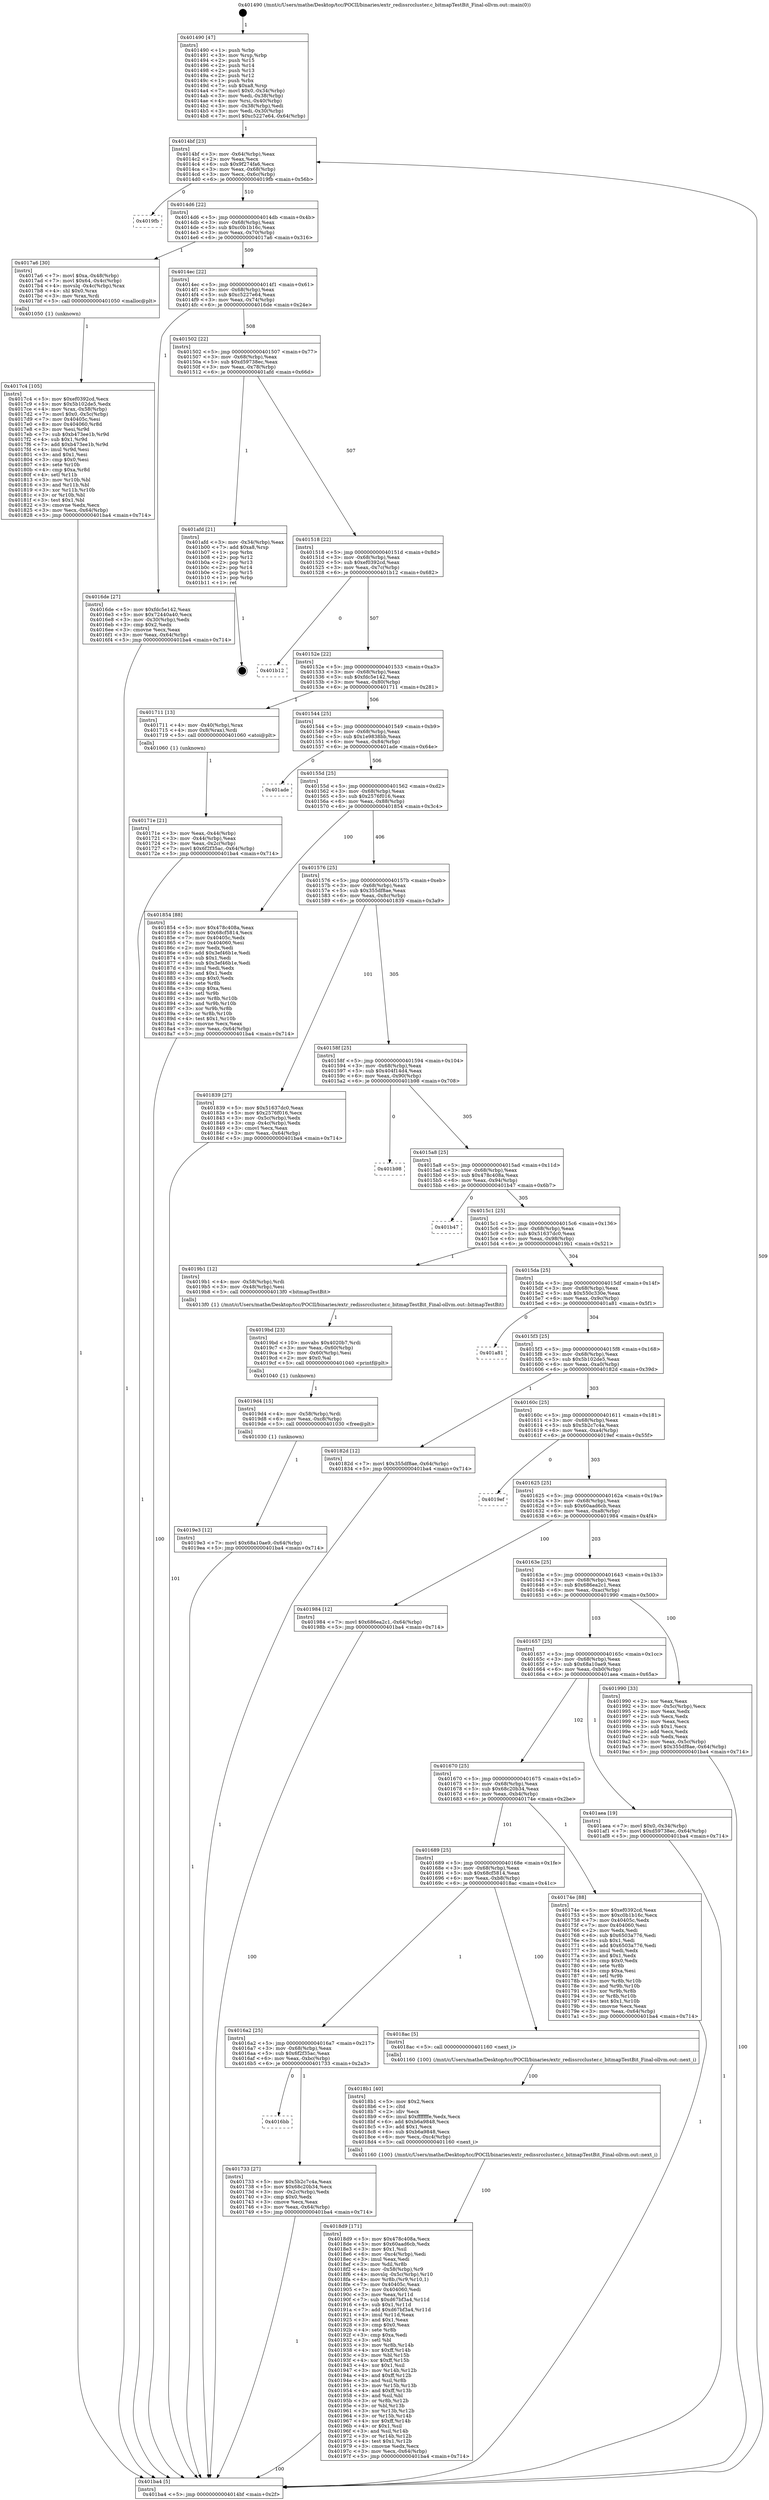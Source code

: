 digraph "0x401490" {
  label = "0x401490 (/mnt/c/Users/mathe/Desktop/tcc/POCII/binaries/extr_redissrccluster.c_bitmapTestBit_Final-ollvm.out::main(0))"
  labelloc = "t"
  node[shape=record]

  Entry [label="",width=0.3,height=0.3,shape=circle,fillcolor=black,style=filled]
  "0x4014bf" [label="{
     0x4014bf [23]\l
     | [instrs]\l
     &nbsp;&nbsp;0x4014bf \<+3\>: mov -0x64(%rbp),%eax\l
     &nbsp;&nbsp;0x4014c2 \<+2\>: mov %eax,%ecx\l
     &nbsp;&nbsp;0x4014c4 \<+6\>: sub $0x9f274fa6,%ecx\l
     &nbsp;&nbsp;0x4014ca \<+3\>: mov %eax,-0x68(%rbp)\l
     &nbsp;&nbsp;0x4014cd \<+3\>: mov %ecx,-0x6c(%rbp)\l
     &nbsp;&nbsp;0x4014d0 \<+6\>: je 00000000004019fb \<main+0x56b\>\l
  }"]
  "0x4019fb" [label="{
     0x4019fb\l
  }", style=dashed]
  "0x4014d6" [label="{
     0x4014d6 [22]\l
     | [instrs]\l
     &nbsp;&nbsp;0x4014d6 \<+5\>: jmp 00000000004014db \<main+0x4b\>\l
     &nbsp;&nbsp;0x4014db \<+3\>: mov -0x68(%rbp),%eax\l
     &nbsp;&nbsp;0x4014de \<+5\>: sub $0xc0b1b16c,%eax\l
     &nbsp;&nbsp;0x4014e3 \<+3\>: mov %eax,-0x70(%rbp)\l
     &nbsp;&nbsp;0x4014e6 \<+6\>: je 00000000004017a6 \<main+0x316\>\l
  }"]
  Exit [label="",width=0.3,height=0.3,shape=circle,fillcolor=black,style=filled,peripheries=2]
  "0x4017a6" [label="{
     0x4017a6 [30]\l
     | [instrs]\l
     &nbsp;&nbsp;0x4017a6 \<+7\>: movl $0xa,-0x48(%rbp)\l
     &nbsp;&nbsp;0x4017ad \<+7\>: movl $0x64,-0x4c(%rbp)\l
     &nbsp;&nbsp;0x4017b4 \<+4\>: movslq -0x4c(%rbp),%rax\l
     &nbsp;&nbsp;0x4017b8 \<+4\>: shl $0x0,%rax\l
     &nbsp;&nbsp;0x4017bc \<+3\>: mov %rax,%rdi\l
     &nbsp;&nbsp;0x4017bf \<+5\>: call 0000000000401050 \<malloc@plt\>\l
     | [calls]\l
     &nbsp;&nbsp;0x401050 \{1\} (unknown)\l
  }"]
  "0x4014ec" [label="{
     0x4014ec [22]\l
     | [instrs]\l
     &nbsp;&nbsp;0x4014ec \<+5\>: jmp 00000000004014f1 \<main+0x61\>\l
     &nbsp;&nbsp;0x4014f1 \<+3\>: mov -0x68(%rbp),%eax\l
     &nbsp;&nbsp;0x4014f4 \<+5\>: sub $0xc5227e64,%eax\l
     &nbsp;&nbsp;0x4014f9 \<+3\>: mov %eax,-0x74(%rbp)\l
     &nbsp;&nbsp;0x4014fc \<+6\>: je 00000000004016de \<main+0x24e\>\l
  }"]
  "0x4019e3" [label="{
     0x4019e3 [12]\l
     | [instrs]\l
     &nbsp;&nbsp;0x4019e3 \<+7\>: movl $0x68a10ae9,-0x64(%rbp)\l
     &nbsp;&nbsp;0x4019ea \<+5\>: jmp 0000000000401ba4 \<main+0x714\>\l
  }"]
  "0x4016de" [label="{
     0x4016de [27]\l
     | [instrs]\l
     &nbsp;&nbsp;0x4016de \<+5\>: mov $0xfdc5e142,%eax\l
     &nbsp;&nbsp;0x4016e3 \<+5\>: mov $0x72440a40,%ecx\l
     &nbsp;&nbsp;0x4016e8 \<+3\>: mov -0x30(%rbp),%edx\l
     &nbsp;&nbsp;0x4016eb \<+3\>: cmp $0x2,%edx\l
     &nbsp;&nbsp;0x4016ee \<+3\>: cmovne %ecx,%eax\l
     &nbsp;&nbsp;0x4016f1 \<+3\>: mov %eax,-0x64(%rbp)\l
     &nbsp;&nbsp;0x4016f4 \<+5\>: jmp 0000000000401ba4 \<main+0x714\>\l
  }"]
  "0x401502" [label="{
     0x401502 [22]\l
     | [instrs]\l
     &nbsp;&nbsp;0x401502 \<+5\>: jmp 0000000000401507 \<main+0x77\>\l
     &nbsp;&nbsp;0x401507 \<+3\>: mov -0x68(%rbp),%eax\l
     &nbsp;&nbsp;0x40150a \<+5\>: sub $0xd59738ec,%eax\l
     &nbsp;&nbsp;0x40150f \<+3\>: mov %eax,-0x78(%rbp)\l
     &nbsp;&nbsp;0x401512 \<+6\>: je 0000000000401afd \<main+0x66d\>\l
  }"]
  "0x401ba4" [label="{
     0x401ba4 [5]\l
     | [instrs]\l
     &nbsp;&nbsp;0x401ba4 \<+5\>: jmp 00000000004014bf \<main+0x2f\>\l
  }"]
  "0x401490" [label="{
     0x401490 [47]\l
     | [instrs]\l
     &nbsp;&nbsp;0x401490 \<+1\>: push %rbp\l
     &nbsp;&nbsp;0x401491 \<+3\>: mov %rsp,%rbp\l
     &nbsp;&nbsp;0x401494 \<+2\>: push %r15\l
     &nbsp;&nbsp;0x401496 \<+2\>: push %r14\l
     &nbsp;&nbsp;0x401498 \<+2\>: push %r13\l
     &nbsp;&nbsp;0x40149a \<+2\>: push %r12\l
     &nbsp;&nbsp;0x40149c \<+1\>: push %rbx\l
     &nbsp;&nbsp;0x40149d \<+7\>: sub $0xa8,%rsp\l
     &nbsp;&nbsp;0x4014a4 \<+7\>: movl $0x0,-0x34(%rbp)\l
     &nbsp;&nbsp;0x4014ab \<+3\>: mov %edi,-0x38(%rbp)\l
     &nbsp;&nbsp;0x4014ae \<+4\>: mov %rsi,-0x40(%rbp)\l
     &nbsp;&nbsp;0x4014b2 \<+3\>: mov -0x38(%rbp),%edi\l
     &nbsp;&nbsp;0x4014b5 \<+3\>: mov %edi,-0x30(%rbp)\l
     &nbsp;&nbsp;0x4014b8 \<+7\>: movl $0xc5227e64,-0x64(%rbp)\l
  }"]
  "0x4019d4" [label="{
     0x4019d4 [15]\l
     | [instrs]\l
     &nbsp;&nbsp;0x4019d4 \<+4\>: mov -0x58(%rbp),%rdi\l
     &nbsp;&nbsp;0x4019d8 \<+6\>: mov %eax,-0xc8(%rbp)\l
     &nbsp;&nbsp;0x4019de \<+5\>: call 0000000000401030 \<free@plt\>\l
     | [calls]\l
     &nbsp;&nbsp;0x401030 \{1\} (unknown)\l
  }"]
  "0x401afd" [label="{
     0x401afd [21]\l
     | [instrs]\l
     &nbsp;&nbsp;0x401afd \<+3\>: mov -0x34(%rbp),%eax\l
     &nbsp;&nbsp;0x401b00 \<+7\>: add $0xa8,%rsp\l
     &nbsp;&nbsp;0x401b07 \<+1\>: pop %rbx\l
     &nbsp;&nbsp;0x401b08 \<+2\>: pop %r12\l
     &nbsp;&nbsp;0x401b0a \<+2\>: pop %r13\l
     &nbsp;&nbsp;0x401b0c \<+2\>: pop %r14\l
     &nbsp;&nbsp;0x401b0e \<+2\>: pop %r15\l
     &nbsp;&nbsp;0x401b10 \<+1\>: pop %rbp\l
     &nbsp;&nbsp;0x401b11 \<+1\>: ret\l
  }"]
  "0x401518" [label="{
     0x401518 [22]\l
     | [instrs]\l
     &nbsp;&nbsp;0x401518 \<+5\>: jmp 000000000040151d \<main+0x8d\>\l
     &nbsp;&nbsp;0x40151d \<+3\>: mov -0x68(%rbp),%eax\l
     &nbsp;&nbsp;0x401520 \<+5\>: sub $0xef0392cd,%eax\l
     &nbsp;&nbsp;0x401525 \<+3\>: mov %eax,-0x7c(%rbp)\l
     &nbsp;&nbsp;0x401528 \<+6\>: je 0000000000401b12 \<main+0x682\>\l
  }"]
  "0x4019bd" [label="{
     0x4019bd [23]\l
     | [instrs]\l
     &nbsp;&nbsp;0x4019bd \<+10\>: movabs $0x4020b7,%rdi\l
     &nbsp;&nbsp;0x4019c7 \<+3\>: mov %eax,-0x60(%rbp)\l
     &nbsp;&nbsp;0x4019ca \<+3\>: mov -0x60(%rbp),%esi\l
     &nbsp;&nbsp;0x4019cd \<+2\>: mov $0x0,%al\l
     &nbsp;&nbsp;0x4019cf \<+5\>: call 0000000000401040 \<printf@plt\>\l
     | [calls]\l
     &nbsp;&nbsp;0x401040 \{1\} (unknown)\l
  }"]
  "0x401b12" [label="{
     0x401b12\l
  }", style=dashed]
  "0x40152e" [label="{
     0x40152e [22]\l
     | [instrs]\l
     &nbsp;&nbsp;0x40152e \<+5\>: jmp 0000000000401533 \<main+0xa3\>\l
     &nbsp;&nbsp;0x401533 \<+3\>: mov -0x68(%rbp),%eax\l
     &nbsp;&nbsp;0x401536 \<+5\>: sub $0xfdc5e142,%eax\l
     &nbsp;&nbsp;0x40153b \<+3\>: mov %eax,-0x80(%rbp)\l
     &nbsp;&nbsp;0x40153e \<+6\>: je 0000000000401711 \<main+0x281\>\l
  }"]
  "0x4018d9" [label="{
     0x4018d9 [171]\l
     | [instrs]\l
     &nbsp;&nbsp;0x4018d9 \<+5\>: mov $0x478c408a,%ecx\l
     &nbsp;&nbsp;0x4018de \<+5\>: mov $0x60aad6cb,%edx\l
     &nbsp;&nbsp;0x4018e3 \<+3\>: mov $0x1,%sil\l
     &nbsp;&nbsp;0x4018e6 \<+6\>: mov -0xc4(%rbp),%edi\l
     &nbsp;&nbsp;0x4018ec \<+3\>: imul %eax,%edi\l
     &nbsp;&nbsp;0x4018ef \<+3\>: mov %dil,%r8b\l
     &nbsp;&nbsp;0x4018f2 \<+4\>: mov -0x58(%rbp),%r9\l
     &nbsp;&nbsp;0x4018f6 \<+4\>: movslq -0x5c(%rbp),%r10\l
     &nbsp;&nbsp;0x4018fa \<+4\>: mov %r8b,(%r9,%r10,1)\l
     &nbsp;&nbsp;0x4018fe \<+7\>: mov 0x40405c,%eax\l
     &nbsp;&nbsp;0x401905 \<+7\>: mov 0x404060,%edi\l
     &nbsp;&nbsp;0x40190c \<+3\>: mov %eax,%r11d\l
     &nbsp;&nbsp;0x40190f \<+7\>: sub $0xd67bf3a4,%r11d\l
     &nbsp;&nbsp;0x401916 \<+4\>: sub $0x1,%r11d\l
     &nbsp;&nbsp;0x40191a \<+7\>: add $0xd67bf3a4,%r11d\l
     &nbsp;&nbsp;0x401921 \<+4\>: imul %r11d,%eax\l
     &nbsp;&nbsp;0x401925 \<+3\>: and $0x1,%eax\l
     &nbsp;&nbsp;0x401928 \<+3\>: cmp $0x0,%eax\l
     &nbsp;&nbsp;0x40192b \<+4\>: sete %r8b\l
     &nbsp;&nbsp;0x40192f \<+3\>: cmp $0xa,%edi\l
     &nbsp;&nbsp;0x401932 \<+3\>: setl %bl\l
     &nbsp;&nbsp;0x401935 \<+3\>: mov %r8b,%r14b\l
     &nbsp;&nbsp;0x401938 \<+4\>: xor $0xff,%r14b\l
     &nbsp;&nbsp;0x40193c \<+3\>: mov %bl,%r15b\l
     &nbsp;&nbsp;0x40193f \<+4\>: xor $0xff,%r15b\l
     &nbsp;&nbsp;0x401943 \<+4\>: xor $0x1,%sil\l
     &nbsp;&nbsp;0x401947 \<+3\>: mov %r14b,%r12b\l
     &nbsp;&nbsp;0x40194a \<+4\>: and $0xff,%r12b\l
     &nbsp;&nbsp;0x40194e \<+3\>: and %sil,%r8b\l
     &nbsp;&nbsp;0x401951 \<+3\>: mov %r15b,%r13b\l
     &nbsp;&nbsp;0x401954 \<+4\>: and $0xff,%r13b\l
     &nbsp;&nbsp;0x401958 \<+3\>: and %sil,%bl\l
     &nbsp;&nbsp;0x40195b \<+3\>: or %r8b,%r12b\l
     &nbsp;&nbsp;0x40195e \<+3\>: or %bl,%r13b\l
     &nbsp;&nbsp;0x401961 \<+3\>: xor %r13b,%r12b\l
     &nbsp;&nbsp;0x401964 \<+3\>: or %r15b,%r14b\l
     &nbsp;&nbsp;0x401967 \<+4\>: xor $0xff,%r14b\l
     &nbsp;&nbsp;0x40196b \<+4\>: or $0x1,%sil\l
     &nbsp;&nbsp;0x40196f \<+3\>: and %sil,%r14b\l
     &nbsp;&nbsp;0x401972 \<+3\>: or %r14b,%r12b\l
     &nbsp;&nbsp;0x401975 \<+4\>: test $0x1,%r12b\l
     &nbsp;&nbsp;0x401979 \<+3\>: cmovne %edx,%ecx\l
     &nbsp;&nbsp;0x40197c \<+3\>: mov %ecx,-0x64(%rbp)\l
     &nbsp;&nbsp;0x40197f \<+5\>: jmp 0000000000401ba4 \<main+0x714\>\l
  }"]
  "0x401711" [label="{
     0x401711 [13]\l
     | [instrs]\l
     &nbsp;&nbsp;0x401711 \<+4\>: mov -0x40(%rbp),%rax\l
     &nbsp;&nbsp;0x401715 \<+4\>: mov 0x8(%rax),%rdi\l
     &nbsp;&nbsp;0x401719 \<+5\>: call 0000000000401060 \<atoi@plt\>\l
     | [calls]\l
     &nbsp;&nbsp;0x401060 \{1\} (unknown)\l
  }"]
  "0x401544" [label="{
     0x401544 [25]\l
     | [instrs]\l
     &nbsp;&nbsp;0x401544 \<+5\>: jmp 0000000000401549 \<main+0xb9\>\l
     &nbsp;&nbsp;0x401549 \<+3\>: mov -0x68(%rbp),%eax\l
     &nbsp;&nbsp;0x40154c \<+5\>: sub $0x1e9838bb,%eax\l
     &nbsp;&nbsp;0x401551 \<+6\>: mov %eax,-0x84(%rbp)\l
     &nbsp;&nbsp;0x401557 \<+6\>: je 0000000000401ade \<main+0x64e\>\l
  }"]
  "0x40171e" [label="{
     0x40171e [21]\l
     | [instrs]\l
     &nbsp;&nbsp;0x40171e \<+3\>: mov %eax,-0x44(%rbp)\l
     &nbsp;&nbsp;0x401721 \<+3\>: mov -0x44(%rbp),%eax\l
     &nbsp;&nbsp;0x401724 \<+3\>: mov %eax,-0x2c(%rbp)\l
     &nbsp;&nbsp;0x401727 \<+7\>: movl $0x6f2f35ac,-0x64(%rbp)\l
     &nbsp;&nbsp;0x40172e \<+5\>: jmp 0000000000401ba4 \<main+0x714\>\l
  }"]
  "0x4018b1" [label="{
     0x4018b1 [40]\l
     | [instrs]\l
     &nbsp;&nbsp;0x4018b1 \<+5\>: mov $0x2,%ecx\l
     &nbsp;&nbsp;0x4018b6 \<+1\>: cltd\l
     &nbsp;&nbsp;0x4018b7 \<+2\>: idiv %ecx\l
     &nbsp;&nbsp;0x4018b9 \<+6\>: imul $0xfffffffe,%edx,%ecx\l
     &nbsp;&nbsp;0x4018bf \<+6\>: add $0xb6a9848,%ecx\l
     &nbsp;&nbsp;0x4018c5 \<+3\>: add $0x1,%ecx\l
     &nbsp;&nbsp;0x4018c8 \<+6\>: sub $0xb6a9848,%ecx\l
     &nbsp;&nbsp;0x4018ce \<+6\>: mov %ecx,-0xc4(%rbp)\l
     &nbsp;&nbsp;0x4018d4 \<+5\>: call 0000000000401160 \<next_i\>\l
     | [calls]\l
     &nbsp;&nbsp;0x401160 \{100\} (/mnt/c/Users/mathe/Desktop/tcc/POCII/binaries/extr_redissrccluster.c_bitmapTestBit_Final-ollvm.out::next_i)\l
  }"]
  "0x401ade" [label="{
     0x401ade\l
  }", style=dashed]
  "0x40155d" [label="{
     0x40155d [25]\l
     | [instrs]\l
     &nbsp;&nbsp;0x40155d \<+5\>: jmp 0000000000401562 \<main+0xd2\>\l
     &nbsp;&nbsp;0x401562 \<+3\>: mov -0x68(%rbp),%eax\l
     &nbsp;&nbsp;0x401565 \<+5\>: sub $0x2576f016,%eax\l
     &nbsp;&nbsp;0x40156a \<+6\>: mov %eax,-0x88(%rbp)\l
     &nbsp;&nbsp;0x401570 \<+6\>: je 0000000000401854 \<main+0x3c4\>\l
  }"]
  "0x4017c4" [label="{
     0x4017c4 [105]\l
     | [instrs]\l
     &nbsp;&nbsp;0x4017c4 \<+5\>: mov $0xef0392cd,%ecx\l
     &nbsp;&nbsp;0x4017c9 \<+5\>: mov $0x5b102de5,%edx\l
     &nbsp;&nbsp;0x4017ce \<+4\>: mov %rax,-0x58(%rbp)\l
     &nbsp;&nbsp;0x4017d2 \<+7\>: movl $0x0,-0x5c(%rbp)\l
     &nbsp;&nbsp;0x4017d9 \<+7\>: mov 0x40405c,%esi\l
     &nbsp;&nbsp;0x4017e0 \<+8\>: mov 0x404060,%r8d\l
     &nbsp;&nbsp;0x4017e8 \<+3\>: mov %esi,%r9d\l
     &nbsp;&nbsp;0x4017eb \<+7\>: sub $0xb473ee1b,%r9d\l
     &nbsp;&nbsp;0x4017f2 \<+4\>: sub $0x1,%r9d\l
     &nbsp;&nbsp;0x4017f6 \<+7\>: add $0xb473ee1b,%r9d\l
     &nbsp;&nbsp;0x4017fd \<+4\>: imul %r9d,%esi\l
     &nbsp;&nbsp;0x401801 \<+3\>: and $0x1,%esi\l
     &nbsp;&nbsp;0x401804 \<+3\>: cmp $0x0,%esi\l
     &nbsp;&nbsp;0x401807 \<+4\>: sete %r10b\l
     &nbsp;&nbsp;0x40180b \<+4\>: cmp $0xa,%r8d\l
     &nbsp;&nbsp;0x40180f \<+4\>: setl %r11b\l
     &nbsp;&nbsp;0x401813 \<+3\>: mov %r10b,%bl\l
     &nbsp;&nbsp;0x401816 \<+3\>: and %r11b,%bl\l
     &nbsp;&nbsp;0x401819 \<+3\>: xor %r11b,%r10b\l
     &nbsp;&nbsp;0x40181c \<+3\>: or %r10b,%bl\l
     &nbsp;&nbsp;0x40181f \<+3\>: test $0x1,%bl\l
     &nbsp;&nbsp;0x401822 \<+3\>: cmovne %edx,%ecx\l
     &nbsp;&nbsp;0x401825 \<+3\>: mov %ecx,-0x64(%rbp)\l
     &nbsp;&nbsp;0x401828 \<+5\>: jmp 0000000000401ba4 \<main+0x714\>\l
  }"]
  "0x401854" [label="{
     0x401854 [88]\l
     | [instrs]\l
     &nbsp;&nbsp;0x401854 \<+5\>: mov $0x478c408a,%eax\l
     &nbsp;&nbsp;0x401859 \<+5\>: mov $0x68cf5814,%ecx\l
     &nbsp;&nbsp;0x40185e \<+7\>: mov 0x40405c,%edx\l
     &nbsp;&nbsp;0x401865 \<+7\>: mov 0x404060,%esi\l
     &nbsp;&nbsp;0x40186c \<+2\>: mov %edx,%edi\l
     &nbsp;&nbsp;0x40186e \<+6\>: add $0x3ef46b1e,%edi\l
     &nbsp;&nbsp;0x401874 \<+3\>: sub $0x1,%edi\l
     &nbsp;&nbsp;0x401877 \<+6\>: sub $0x3ef46b1e,%edi\l
     &nbsp;&nbsp;0x40187d \<+3\>: imul %edi,%edx\l
     &nbsp;&nbsp;0x401880 \<+3\>: and $0x1,%edx\l
     &nbsp;&nbsp;0x401883 \<+3\>: cmp $0x0,%edx\l
     &nbsp;&nbsp;0x401886 \<+4\>: sete %r8b\l
     &nbsp;&nbsp;0x40188a \<+3\>: cmp $0xa,%esi\l
     &nbsp;&nbsp;0x40188d \<+4\>: setl %r9b\l
     &nbsp;&nbsp;0x401891 \<+3\>: mov %r8b,%r10b\l
     &nbsp;&nbsp;0x401894 \<+3\>: and %r9b,%r10b\l
     &nbsp;&nbsp;0x401897 \<+3\>: xor %r9b,%r8b\l
     &nbsp;&nbsp;0x40189a \<+3\>: or %r8b,%r10b\l
     &nbsp;&nbsp;0x40189d \<+4\>: test $0x1,%r10b\l
     &nbsp;&nbsp;0x4018a1 \<+3\>: cmovne %ecx,%eax\l
     &nbsp;&nbsp;0x4018a4 \<+3\>: mov %eax,-0x64(%rbp)\l
     &nbsp;&nbsp;0x4018a7 \<+5\>: jmp 0000000000401ba4 \<main+0x714\>\l
  }"]
  "0x401576" [label="{
     0x401576 [25]\l
     | [instrs]\l
     &nbsp;&nbsp;0x401576 \<+5\>: jmp 000000000040157b \<main+0xeb\>\l
     &nbsp;&nbsp;0x40157b \<+3\>: mov -0x68(%rbp),%eax\l
     &nbsp;&nbsp;0x40157e \<+5\>: sub $0x355df8ae,%eax\l
     &nbsp;&nbsp;0x401583 \<+6\>: mov %eax,-0x8c(%rbp)\l
     &nbsp;&nbsp;0x401589 \<+6\>: je 0000000000401839 \<main+0x3a9\>\l
  }"]
  "0x4016bb" [label="{
     0x4016bb\l
  }", style=dashed]
  "0x401839" [label="{
     0x401839 [27]\l
     | [instrs]\l
     &nbsp;&nbsp;0x401839 \<+5\>: mov $0x51637dc0,%eax\l
     &nbsp;&nbsp;0x40183e \<+5\>: mov $0x2576f016,%ecx\l
     &nbsp;&nbsp;0x401843 \<+3\>: mov -0x5c(%rbp),%edx\l
     &nbsp;&nbsp;0x401846 \<+3\>: cmp -0x4c(%rbp),%edx\l
     &nbsp;&nbsp;0x401849 \<+3\>: cmovl %ecx,%eax\l
     &nbsp;&nbsp;0x40184c \<+3\>: mov %eax,-0x64(%rbp)\l
     &nbsp;&nbsp;0x40184f \<+5\>: jmp 0000000000401ba4 \<main+0x714\>\l
  }"]
  "0x40158f" [label="{
     0x40158f [25]\l
     | [instrs]\l
     &nbsp;&nbsp;0x40158f \<+5\>: jmp 0000000000401594 \<main+0x104\>\l
     &nbsp;&nbsp;0x401594 \<+3\>: mov -0x68(%rbp),%eax\l
     &nbsp;&nbsp;0x401597 \<+5\>: sub $0x404f14d4,%eax\l
     &nbsp;&nbsp;0x40159c \<+6\>: mov %eax,-0x90(%rbp)\l
     &nbsp;&nbsp;0x4015a2 \<+6\>: je 0000000000401b98 \<main+0x708\>\l
  }"]
  "0x401733" [label="{
     0x401733 [27]\l
     | [instrs]\l
     &nbsp;&nbsp;0x401733 \<+5\>: mov $0x5b2c7c4a,%eax\l
     &nbsp;&nbsp;0x401738 \<+5\>: mov $0x68c20b34,%ecx\l
     &nbsp;&nbsp;0x40173d \<+3\>: mov -0x2c(%rbp),%edx\l
     &nbsp;&nbsp;0x401740 \<+3\>: cmp $0x0,%edx\l
     &nbsp;&nbsp;0x401743 \<+3\>: cmove %ecx,%eax\l
     &nbsp;&nbsp;0x401746 \<+3\>: mov %eax,-0x64(%rbp)\l
     &nbsp;&nbsp;0x401749 \<+5\>: jmp 0000000000401ba4 \<main+0x714\>\l
  }"]
  "0x401b98" [label="{
     0x401b98\l
  }", style=dashed]
  "0x4015a8" [label="{
     0x4015a8 [25]\l
     | [instrs]\l
     &nbsp;&nbsp;0x4015a8 \<+5\>: jmp 00000000004015ad \<main+0x11d\>\l
     &nbsp;&nbsp;0x4015ad \<+3\>: mov -0x68(%rbp),%eax\l
     &nbsp;&nbsp;0x4015b0 \<+5\>: sub $0x478c408a,%eax\l
     &nbsp;&nbsp;0x4015b5 \<+6\>: mov %eax,-0x94(%rbp)\l
     &nbsp;&nbsp;0x4015bb \<+6\>: je 0000000000401b47 \<main+0x6b7\>\l
  }"]
  "0x4016a2" [label="{
     0x4016a2 [25]\l
     | [instrs]\l
     &nbsp;&nbsp;0x4016a2 \<+5\>: jmp 00000000004016a7 \<main+0x217\>\l
     &nbsp;&nbsp;0x4016a7 \<+3\>: mov -0x68(%rbp),%eax\l
     &nbsp;&nbsp;0x4016aa \<+5\>: sub $0x6f2f35ac,%eax\l
     &nbsp;&nbsp;0x4016af \<+6\>: mov %eax,-0xbc(%rbp)\l
     &nbsp;&nbsp;0x4016b5 \<+6\>: je 0000000000401733 \<main+0x2a3\>\l
  }"]
  "0x401b47" [label="{
     0x401b47\l
  }", style=dashed]
  "0x4015c1" [label="{
     0x4015c1 [25]\l
     | [instrs]\l
     &nbsp;&nbsp;0x4015c1 \<+5\>: jmp 00000000004015c6 \<main+0x136\>\l
     &nbsp;&nbsp;0x4015c6 \<+3\>: mov -0x68(%rbp),%eax\l
     &nbsp;&nbsp;0x4015c9 \<+5\>: sub $0x51637dc0,%eax\l
     &nbsp;&nbsp;0x4015ce \<+6\>: mov %eax,-0x98(%rbp)\l
     &nbsp;&nbsp;0x4015d4 \<+6\>: je 00000000004019b1 \<main+0x521\>\l
  }"]
  "0x4018ac" [label="{
     0x4018ac [5]\l
     | [instrs]\l
     &nbsp;&nbsp;0x4018ac \<+5\>: call 0000000000401160 \<next_i\>\l
     | [calls]\l
     &nbsp;&nbsp;0x401160 \{100\} (/mnt/c/Users/mathe/Desktop/tcc/POCII/binaries/extr_redissrccluster.c_bitmapTestBit_Final-ollvm.out::next_i)\l
  }"]
  "0x4019b1" [label="{
     0x4019b1 [12]\l
     | [instrs]\l
     &nbsp;&nbsp;0x4019b1 \<+4\>: mov -0x58(%rbp),%rdi\l
     &nbsp;&nbsp;0x4019b5 \<+3\>: mov -0x48(%rbp),%esi\l
     &nbsp;&nbsp;0x4019b8 \<+5\>: call 00000000004013f0 \<bitmapTestBit\>\l
     | [calls]\l
     &nbsp;&nbsp;0x4013f0 \{1\} (/mnt/c/Users/mathe/Desktop/tcc/POCII/binaries/extr_redissrccluster.c_bitmapTestBit_Final-ollvm.out::bitmapTestBit)\l
  }"]
  "0x4015da" [label="{
     0x4015da [25]\l
     | [instrs]\l
     &nbsp;&nbsp;0x4015da \<+5\>: jmp 00000000004015df \<main+0x14f\>\l
     &nbsp;&nbsp;0x4015df \<+3\>: mov -0x68(%rbp),%eax\l
     &nbsp;&nbsp;0x4015e2 \<+5\>: sub $0x550c330e,%eax\l
     &nbsp;&nbsp;0x4015e7 \<+6\>: mov %eax,-0x9c(%rbp)\l
     &nbsp;&nbsp;0x4015ed \<+6\>: je 0000000000401a81 \<main+0x5f1\>\l
  }"]
  "0x401689" [label="{
     0x401689 [25]\l
     | [instrs]\l
     &nbsp;&nbsp;0x401689 \<+5\>: jmp 000000000040168e \<main+0x1fe\>\l
     &nbsp;&nbsp;0x40168e \<+3\>: mov -0x68(%rbp),%eax\l
     &nbsp;&nbsp;0x401691 \<+5\>: sub $0x68cf5814,%eax\l
     &nbsp;&nbsp;0x401696 \<+6\>: mov %eax,-0xb8(%rbp)\l
     &nbsp;&nbsp;0x40169c \<+6\>: je 00000000004018ac \<main+0x41c\>\l
  }"]
  "0x401a81" [label="{
     0x401a81\l
  }", style=dashed]
  "0x4015f3" [label="{
     0x4015f3 [25]\l
     | [instrs]\l
     &nbsp;&nbsp;0x4015f3 \<+5\>: jmp 00000000004015f8 \<main+0x168\>\l
     &nbsp;&nbsp;0x4015f8 \<+3\>: mov -0x68(%rbp),%eax\l
     &nbsp;&nbsp;0x4015fb \<+5\>: sub $0x5b102de5,%eax\l
     &nbsp;&nbsp;0x401600 \<+6\>: mov %eax,-0xa0(%rbp)\l
     &nbsp;&nbsp;0x401606 \<+6\>: je 000000000040182d \<main+0x39d\>\l
  }"]
  "0x40174e" [label="{
     0x40174e [88]\l
     | [instrs]\l
     &nbsp;&nbsp;0x40174e \<+5\>: mov $0xef0392cd,%eax\l
     &nbsp;&nbsp;0x401753 \<+5\>: mov $0xc0b1b16c,%ecx\l
     &nbsp;&nbsp;0x401758 \<+7\>: mov 0x40405c,%edx\l
     &nbsp;&nbsp;0x40175f \<+7\>: mov 0x404060,%esi\l
     &nbsp;&nbsp;0x401766 \<+2\>: mov %edx,%edi\l
     &nbsp;&nbsp;0x401768 \<+6\>: sub $0x6503a776,%edi\l
     &nbsp;&nbsp;0x40176e \<+3\>: sub $0x1,%edi\l
     &nbsp;&nbsp;0x401771 \<+6\>: add $0x6503a776,%edi\l
     &nbsp;&nbsp;0x401777 \<+3\>: imul %edi,%edx\l
     &nbsp;&nbsp;0x40177a \<+3\>: and $0x1,%edx\l
     &nbsp;&nbsp;0x40177d \<+3\>: cmp $0x0,%edx\l
     &nbsp;&nbsp;0x401780 \<+4\>: sete %r8b\l
     &nbsp;&nbsp;0x401784 \<+3\>: cmp $0xa,%esi\l
     &nbsp;&nbsp;0x401787 \<+4\>: setl %r9b\l
     &nbsp;&nbsp;0x40178b \<+3\>: mov %r8b,%r10b\l
     &nbsp;&nbsp;0x40178e \<+3\>: and %r9b,%r10b\l
     &nbsp;&nbsp;0x401791 \<+3\>: xor %r9b,%r8b\l
     &nbsp;&nbsp;0x401794 \<+3\>: or %r8b,%r10b\l
     &nbsp;&nbsp;0x401797 \<+4\>: test $0x1,%r10b\l
     &nbsp;&nbsp;0x40179b \<+3\>: cmovne %ecx,%eax\l
     &nbsp;&nbsp;0x40179e \<+3\>: mov %eax,-0x64(%rbp)\l
     &nbsp;&nbsp;0x4017a1 \<+5\>: jmp 0000000000401ba4 \<main+0x714\>\l
  }"]
  "0x40182d" [label="{
     0x40182d [12]\l
     | [instrs]\l
     &nbsp;&nbsp;0x40182d \<+7\>: movl $0x355df8ae,-0x64(%rbp)\l
     &nbsp;&nbsp;0x401834 \<+5\>: jmp 0000000000401ba4 \<main+0x714\>\l
  }"]
  "0x40160c" [label="{
     0x40160c [25]\l
     | [instrs]\l
     &nbsp;&nbsp;0x40160c \<+5\>: jmp 0000000000401611 \<main+0x181\>\l
     &nbsp;&nbsp;0x401611 \<+3\>: mov -0x68(%rbp),%eax\l
     &nbsp;&nbsp;0x401614 \<+5\>: sub $0x5b2c7c4a,%eax\l
     &nbsp;&nbsp;0x401619 \<+6\>: mov %eax,-0xa4(%rbp)\l
     &nbsp;&nbsp;0x40161f \<+6\>: je 00000000004019ef \<main+0x55f\>\l
  }"]
  "0x401670" [label="{
     0x401670 [25]\l
     | [instrs]\l
     &nbsp;&nbsp;0x401670 \<+5\>: jmp 0000000000401675 \<main+0x1e5\>\l
     &nbsp;&nbsp;0x401675 \<+3\>: mov -0x68(%rbp),%eax\l
     &nbsp;&nbsp;0x401678 \<+5\>: sub $0x68c20b34,%eax\l
     &nbsp;&nbsp;0x40167d \<+6\>: mov %eax,-0xb4(%rbp)\l
     &nbsp;&nbsp;0x401683 \<+6\>: je 000000000040174e \<main+0x2be\>\l
  }"]
  "0x4019ef" [label="{
     0x4019ef\l
  }", style=dashed]
  "0x401625" [label="{
     0x401625 [25]\l
     | [instrs]\l
     &nbsp;&nbsp;0x401625 \<+5\>: jmp 000000000040162a \<main+0x19a\>\l
     &nbsp;&nbsp;0x40162a \<+3\>: mov -0x68(%rbp),%eax\l
     &nbsp;&nbsp;0x40162d \<+5\>: sub $0x60aad6cb,%eax\l
     &nbsp;&nbsp;0x401632 \<+6\>: mov %eax,-0xa8(%rbp)\l
     &nbsp;&nbsp;0x401638 \<+6\>: je 0000000000401984 \<main+0x4f4\>\l
  }"]
  "0x401aea" [label="{
     0x401aea [19]\l
     | [instrs]\l
     &nbsp;&nbsp;0x401aea \<+7\>: movl $0x0,-0x34(%rbp)\l
     &nbsp;&nbsp;0x401af1 \<+7\>: movl $0xd59738ec,-0x64(%rbp)\l
     &nbsp;&nbsp;0x401af8 \<+5\>: jmp 0000000000401ba4 \<main+0x714\>\l
  }"]
  "0x401984" [label="{
     0x401984 [12]\l
     | [instrs]\l
     &nbsp;&nbsp;0x401984 \<+7\>: movl $0x686ea2c1,-0x64(%rbp)\l
     &nbsp;&nbsp;0x40198b \<+5\>: jmp 0000000000401ba4 \<main+0x714\>\l
  }"]
  "0x40163e" [label="{
     0x40163e [25]\l
     | [instrs]\l
     &nbsp;&nbsp;0x40163e \<+5\>: jmp 0000000000401643 \<main+0x1b3\>\l
     &nbsp;&nbsp;0x401643 \<+3\>: mov -0x68(%rbp),%eax\l
     &nbsp;&nbsp;0x401646 \<+5\>: sub $0x686ea2c1,%eax\l
     &nbsp;&nbsp;0x40164b \<+6\>: mov %eax,-0xac(%rbp)\l
     &nbsp;&nbsp;0x401651 \<+6\>: je 0000000000401990 \<main+0x500\>\l
  }"]
  "0x401657" [label="{
     0x401657 [25]\l
     | [instrs]\l
     &nbsp;&nbsp;0x401657 \<+5\>: jmp 000000000040165c \<main+0x1cc\>\l
     &nbsp;&nbsp;0x40165c \<+3\>: mov -0x68(%rbp),%eax\l
     &nbsp;&nbsp;0x40165f \<+5\>: sub $0x68a10ae9,%eax\l
     &nbsp;&nbsp;0x401664 \<+6\>: mov %eax,-0xb0(%rbp)\l
     &nbsp;&nbsp;0x40166a \<+6\>: je 0000000000401aea \<main+0x65a\>\l
  }"]
  "0x401990" [label="{
     0x401990 [33]\l
     | [instrs]\l
     &nbsp;&nbsp;0x401990 \<+2\>: xor %eax,%eax\l
     &nbsp;&nbsp;0x401992 \<+3\>: mov -0x5c(%rbp),%ecx\l
     &nbsp;&nbsp;0x401995 \<+2\>: mov %eax,%edx\l
     &nbsp;&nbsp;0x401997 \<+2\>: sub %ecx,%edx\l
     &nbsp;&nbsp;0x401999 \<+2\>: mov %eax,%ecx\l
     &nbsp;&nbsp;0x40199b \<+3\>: sub $0x1,%ecx\l
     &nbsp;&nbsp;0x40199e \<+2\>: add %ecx,%edx\l
     &nbsp;&nbsp;0x4019a0 \<+2\>: sub %edx,%eax\l
     &nbsp;&nbsp;0x4019a2 \<+3\>: mov %eax,-0x5c(%rbp)\l
     &nbsp;&nbsp;0x4019a5 \<+7\>: movl $0x355df8ae,-0x64(%rbp)\l
     &nbsp;&nbsp;0x4019ac \<+5\>: jmp 0000000000401ba4 \<main+0x714\>\l
  }"]
  Entry -> "0x401490" [label=" 1"]
  "0x4014bf" -> "0x4019fb" [label=" 0"]
  "0x4014bf" -> "0x4014d6" [label=" 510"]
  "0x401afd" -> Exit [label=" 1"]
  "0x4014d6" -> "0x4017a6" [label=" 1"]
  "0x4014d6" -> "0x4014ec" [label=" 509"]
  "0x401aea" -> "0x401ba4" [label=" 1"]
  "0x4014ec" -> "0x4016de" [label=" 1"]
  "0x4014ec" -> "0x401502" [label=" 508"]
  "0x4016de" -> "0x401ba4" [label=" 1"]
  "0x401490" -> "0x4014bf" [label=" 1"]
  "0x401ba4" -> "0x4014bf" [label=" 509"]
  "0x4019e3" -> "0x401ba4" [label=" 1"]
  "0x401502" -> "0x401afd" [label=" 1"]
  "0x401502" -> "0x401518" [label=" 507"]
  "0x4019d4" -> "0x4019e3" [label=" 1"]
  "0x401518" -> "0x401b12" [label=" 0"]
  "0x401518" -> "0x40152e" [label=" 507"]
  "0x4019bd" -> "0x4019d4" [label=" 1"]
  "0x40152e" -> "0x401711" [label=" 1"]
  "0x40152e" -> "0x401544" [label=" 506"]
  "0x401711" -> "0x40171e" [label=" 1"]
  "0x40171e" -> "0x401ba4" [label=" 1"]
  "0x4019b1" -> "0x4019bd" [label=" 1"]
  "0x401544" -> "0x401ade" [label=" 0"]
  "0x401544" -> "0x40155d" [label=" 506"]
  "0x401990" -> "0x401ba4" [label=" 100"]
  "0x40155d" -> "0x401854" [label=" 100"]
  "0x40155d" -> "0x401576" [label=" 406"]
  "0x401984" -> "0x401ba4" [label=" 100"]
  "0x401576" -> "0x401839" [label=" 101"]
  "0x401576" -> "0x40158f" [label=" 305"]
  "0x4018d9" -> "0x401ba4" [label=" 100"]
  "0x40158f" -> "0x401b98" [label=" 0"]
  "0x40158f" -> "0x4015a8" [label=" 305"]
  "0x4018b1" -> "0x4018d9" [label=" 100"]
  "0x4015a8" -> "0x401b47" [label=" 0"]
  "0x4015a8" -> "0x4015c1" [label=" 305"]
  "0x401854" -> "0x401ba4" [label=" 100"]
  "0x4015c1" -> "0x4019b1" [label=" 1"]
  "0x4015c1" -> "0x4015da" [label=" 304"]
  "0x401839" -> "0x401ba4" [label=" 101"]
  "0x4015da" -> "0x401a81" [label=" 0"]
  "0x4015da" -> "0x4015f3" [label=" 304"]
  "0x4017c4" -> "0x401ba4" [label=" 1"]
  "0x4015f3" -> "0x40182d" [label=" 1"]
  "0x4015f3" -> "0x40160c" [label=" 303"]
  "0x4017a6" -> "0x4017c4" [label=" 1"]
  "0x40160c" -> "0x4019ef" [label=" 0"]
  "0x40160c" -> "0x401625" [label=" 303"]
  "0x401733" -> "0x401ba4" [label=" 1"]
  "0x401625" -> "0x401984" [label=" 100"]
  "0x401625" -> "0x40163e" [label=" 203"]
  "0x4016a2" -> "0x4016bb" [label=" 0"]
  "0x40163e" -> "0x401990" [label=" 100"]
  "0x40163e" -> "0x401657" [label=" 103"]
  "0x4016a2" -> "0x401733" [label=" 1"]
  "0x401657" -> "0x401aea" [label=" 1"]
  "0x401657" -> "0x401670" [label=" 102"]
  "0x40174e" -> "0x401ba4" [label=" 1"]
  "0x401670" -> "0x40174e" [label=" 1"]
  "0x401670" -> "0x401689" [label=" 101"]
  "0x40182d" -> "0x401ba4" [label=" 1"]
  "0x401689" -> "0x4018ac" [label=" 100"]
  "0x401689" -> "0x4016a2" [label=" 1"]
  "0x4018ac" -> "0x4018b1" [label=" 100"]
}
